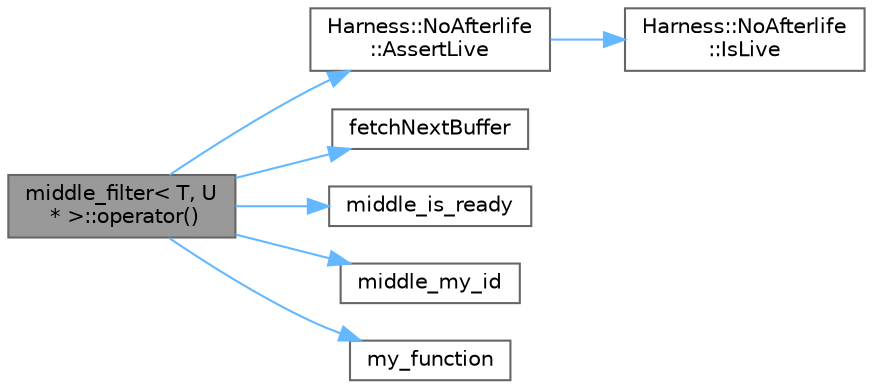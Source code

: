 digraph "middle_filter&lt; T, U * &gt;::operator()"
{
 // LATEX_PDF_SIZE
  bgcolor="transparent";
  edge [fontname=Helvetica,fontsize=10,labelfontname=Helvetica,labelfontsize=10];
  node [fontname=Helvetica,fontsize=10,shape=box,height=0.2,width=0.4];
  rankdir="LR";
  Node1 [id="Node000001",label="middle_filter\< T, U\l * \>::operator()",height=0.2,width=0.4,color="gray40", fillcolor="grey60", style="filled", fontcolor="black",tooltip=" "];
  Node1 -> Node2 [id="edge1_Node000001_Node000002",color="steelblue1",style="solid",tooltip=" "];
  Node2 [id="Node000002",label="Harness::NoAfterlife\l::AssertLive",height=0.2,width=0.4,color="grey40", fillcolor="white", style="filled",URL="$class_harness_1_1_no_afterlife.html#a19cd27bd7a811564fab7406295191fcd",tooltip=" "];
  Node2 -> Node3 [id="edge2_Node000002_Node000003",color="steelblue1",style="solid",tooltip=" "];
  Node3 [id="Node000003",label="Harness::NoAfterlife\l::IsLive",height=0.2,width=0.4,color="grey40", fillcolor="white", style="filled",URL="$class_harness_1_1_no_afterlife.html#abbd1668373bd0042fcb1f121b27542db",tooltip=" "];
  Node1 -> Node4 [id="edge3_Node000001_Node000004",color="steelblue1",style="solid",tooltip=" "];
  Node4 [id="Node000004",label="fetchNextBuffer",height=0.2,width=0.4,color="grey40", fillcolor="white", style="filled",URL="$test__parallel__pipeline_8cpp.html#a53631e6947839ba55d747c6b32082a19",tooltip=" "];
  Node1 -> Node5 [id="edge4_Node000001_Node000005",color="steelblue1",style="solid",tooltip=" "];
  Node5 [id="Node000005",label="middle_is_ready",height=0.2,width=0.4,color="grey40", fillcolor="white", style="filled",URL="$test__parallel__pipeline_8cpp.html#a7c93f8a9dd8938fd6cd0729eec226c2e",tooltip=" "];
  Node1 -> Node6 [id="edge5_Node000001_Node000006",color="steelblue1",style="solid",tooltip=" "];
  Node6 [id="Node000006",label="middle_my_id",height=0.2,width=0.4,color="grey40", fillcolor="white", style="filled",URL="$test__parallel__pipeline_8cpp.html#a36c04a7a40c92e92b0bb82ea3152768c",tooltip=" "];
  Node1 -> Node7 [id="edge6_Node000001_Node000007",color="steelblue1",style="solid",tooltip=" "];
  Node7 [id="Node000007",label="my_function",height=0.2,width=0.4,color="grey40", fillcolor="white", style="filled",URL="$test__parallel__pipeline_8cpp.html#a92f9672eb3c24788af05456007738165",tooltip=" "];
}
